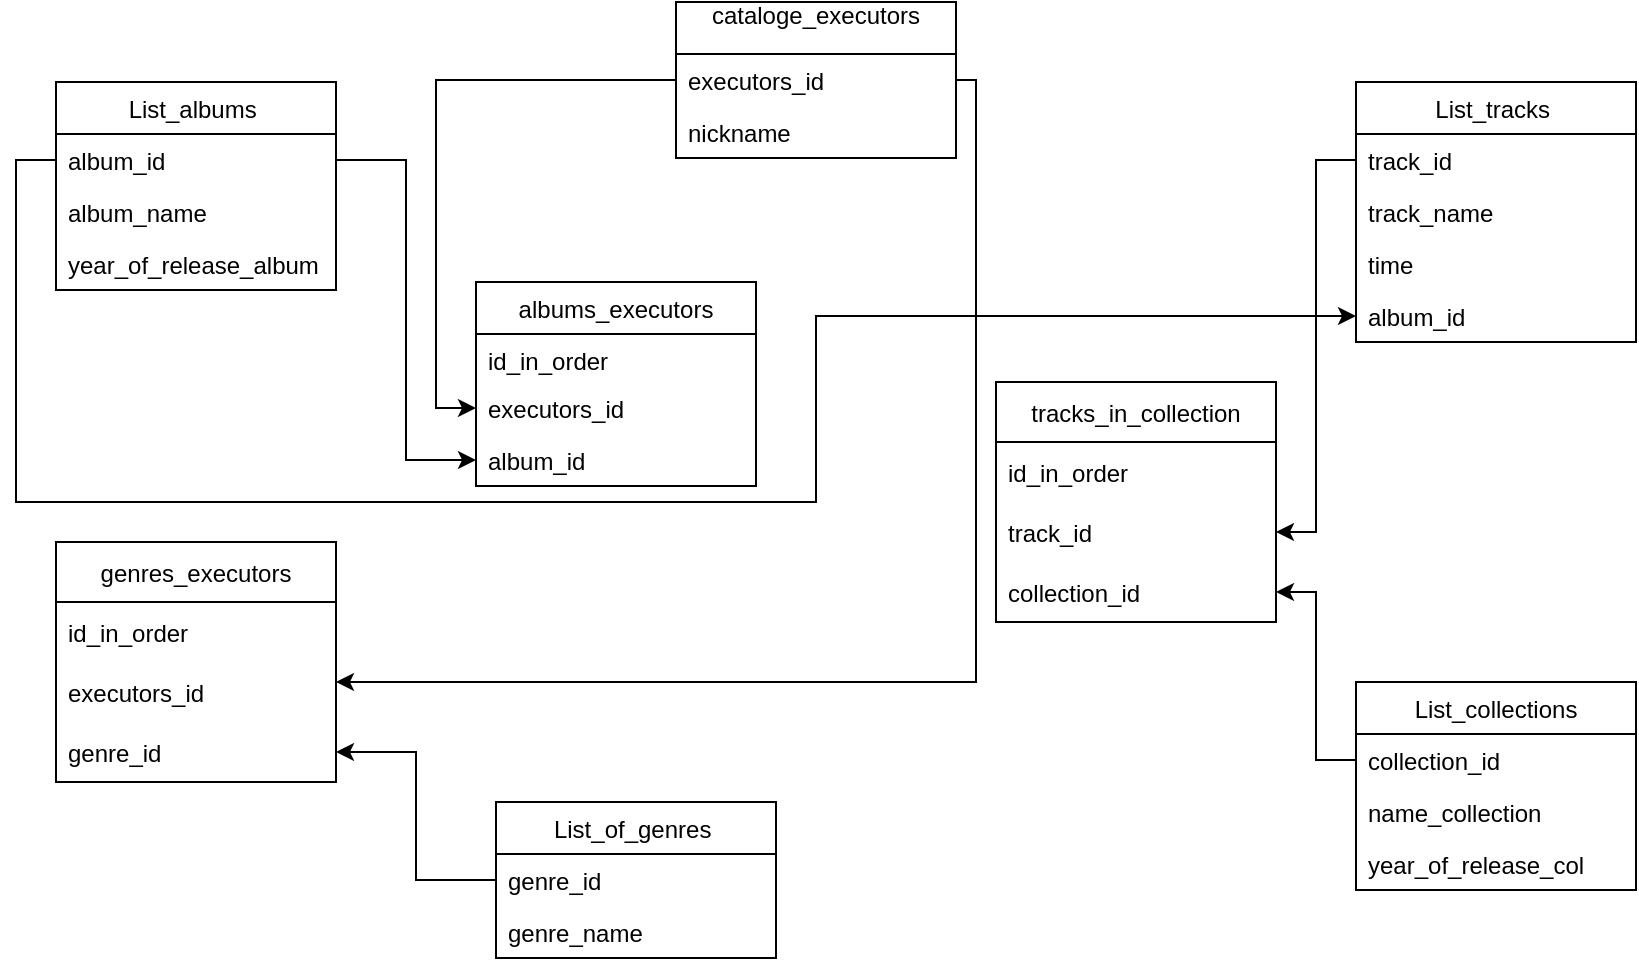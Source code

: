<mxfile version="16.6.1" type="device"><diagram id="fk1Asy7QEGZyH-xUzqb1" name="Page-1"><mxGraphModel dx="2249" dy="765" grid="1" gridSize="10" guides="1" tooltips="1" connect="1" arrows="1" fold="1" page="1" pageScale="1" pageWidth="827" pageHeight="1169" math="0" shadow="0"><root><mxCell id="0"/><mxCell id="1" parent="0"/><mxCell id="iCe0Ogb3RnD2hOYMJIKW-1" value="cataloge_executors&#10; " style="swimlane;fontStyle=0;childLayout=stackLayout;horizontal=1;startSize=26;fillColor=none;horizontalStack=0;resizeParent=1;resizeParentMax=0;resizeLast=0;collapsible=1;marginBottom=0;" parent="1" vertex="1"><mxGeometry x="320" y="80" width="140" height="78" as="geometry"/></mxCell><mxCell id="iCe0Ogb3RnD2hOYMJIKW-2" value="executors_id " style="text;strokeColor=none;fillColor=none;align=left;verticalAlign=top;spacingLeft=4;spacingRight=4;overflow=hidden;rotatable=0;points=[[0,0.5],[1,0.5]];portConstraint=eastwest;" parent="iCe0Ogb3RnD2hOYMJIKW-1" vertex="1"><mxGeometry y="26" width="140" height="26" as="geometry"/></mxCell><mxCell id="iCe0Ogb3RnD2hOYMJIKW-3" value="nickname" style="text;strokeColor=none;fillColor=none;align=left;verticalAlign=top;spacingLeft=4;spacingRight=4;overflow=hidden;rotatable=0;points=[[0,0.5],[1,0.5]];portConstraint=eastwest;" parent="iCe0Ogb3RnD2hOYMJIKW-1" vertex="1"><mxGeometry y="52" width="140" height="26" as="geometry"/></mxCell><mxCell id="iCe0Ogb3RnD2hOYMJIKW-5" value="List_albums " style="swimlane;fontStyle=0;childLayout=stackLayout;horizontal=1;startSize=26;fillColor=none;horizontalStack=0;resizeParent=1;resizeParentMax=0;resizeLast=0;collapsible=1;marginBottom=0;" parent="1" vertex="1"><mxGeometry x="10" y="120" width="140" height="104" as="geometry"/></mxCell><mxCell id="iCe0Ogb3RnD2hOYMJIKW-7" value="album_id " style="text;strokeColor=none;fillColor=none;align=left;verticalAlign=top;spacingLeft=4;spacingRight=4;overflow=hidden;rotatable=0;points=[[0,0.5],[1,0.5]];portConstraint=eastwest;" parent="iCe0Ogb3RnD2hOYMJIKW-5" vertex="1"><mxGeometry y="26" width="140" height="26" as="geometry"/></mxCell><mxCell id="0jgipS6_4FCAH5v4XM_h-5" value="album_name " style="text;strokeColor=none;fillColor=none;align=left;verticalAlign=top;spacingLeft=4;spacingRight=4;overflow=hidden;rotatable=0;points=[[0,0.5],[1,0.5]];portConstraint=eastwest;" parent="iCe0Ogb3RnD2hOYMJIKW-5" vertex="1"><mxGeometry y="52" width="140" height="26" as="geometry"/></mxCell><mxCell id="iCe0Ogb3RnD2hOYMJIKW-17" value="year_of_release_album" style="text;strokeColor=none;fillColor=none;align=left;verticalAlign=top;spacingLeft=4;spacingRight=4;overflow=hidden;rotatable=0;points=[[0,0.5],[1,0.5]];portConstraint=eastwest;" parent="iCe0Ogb3RnD2hOYMJIKW-5" vertex="1"><mxGeometry y="78" width="140" height="26" as="geometry"/></mxCell><mxCell id="iCe0Ogb3RnD2hOYMJIKW-9" value="List_tracks " style="swimlane;fontStyle=0;childLayout=stackLayout;horizontal=1;startSize=26;fillColor=none;horizontalStack=0;resizeParent=1;resizeParentMax=0;resizeLast=0;collapsible=1;marginBottom=0;" parent="1" vertex="1"><mxGeometry x="660" y="120" width="140" height="130" as="geometry"/></mxCell><mxCell id="toSRmdazbRXDn_TEeFoj-21" value="track_id " style="text;strokeColor=none;fillColor=none;align=left;verticalAlign=top;spacingLeft=4;spacingRight=4;overflow=hidden;rotatable=0;points=[[0,0.5],[1,0.5]];portConstraint=eastwest;" parent="iCe0Ogb3RnD2hOYMJIKW-9" vertex="1"><mxGeometry y="26" width="140" height="26" as="geometry"/></mxCell><mxCell id="iCe0Ogb3RnD2hOYMJIKW-11" value="track_name" style="text;strokeColor=none;fillColor=none;align=left;verticalAlign=top;spacingLeft=4;spacingRight=4;overflow=hidden;rotatable=0;points=[[0,0.5],[1,0.5]];portConstraint=eastwest;" parent="iCe0Ogb3RnD2hOYMJIKW-9" vertex="1"><mxGeometry y="52" width="140" height="26" as="geometry"/></mxCell><mxCell id="iCe0Ogb3RnD2hOYMJIKW-48" value="time" style="text;strokeColor=none;fillColor=none;align=left;verticalAlign=top;spacingLeft=4;spacingRight=4;overflow=hidden;rotatable=0;points=[[0,0.5],[1,0.5]];portConstraint=eastwest;" parent="iCe0Ogb3RnD2hOYMJIKW-9" vertex="1"><mxGeometry y="78" width="140" height="26" as="geometry"/></mxCell><mxCell id="ahwbQ0OdRavMEyplNnAL-6" value="album_id " style="text;strokeColor=none;fillColor=none;align=left;verticalAlign=top;spacingLeft=4;spacingRight=4;overflow=hidden;rotatable=0;points=[[0,0.5],[1,0.5]];portConstraint=eastwest;" vertex="1" parent="iCe0Ogb3RnD2hOYMJIKW-9"><mxGeometry y="104" width="140" height="26" as="geometry"/></mxCell><mxCell id="iCe0Ogb3RnD2hOYMJIKW-13" value="List_of_genres " style="swimlane;fontStyle=0;childLayout=stackLayout;horizontal=1;startSize=26;fillColor=none;horizontalStack=0;resizeParent=1;resizeParentMax=0;resizeLast=0;collapsible=1;marginBottom=0;" parent="1" vertex="1"><mxGeometry x="230" y="480" width="140" height="78" as="geometry"/></mxCell><mxCell id="iCe0Ogb3RnD2hOYMJIKW-14" value="genre_id " style="text;strokeColor=none;fillColor=none;align=left;verticalAlign=top;spacingLeft=4;spacingRight=4;overflow=hidden;rotatable=0;points=[[0,0.5],[1,0.5]];portConstraint=eastwest;" parent="iCe0Ogb3RnD2hOYMJIKW-13" vertex="1"><mxGeometry y="26" width="140" height="26" as="geometry"/></mxCell><mxCell id="iCe0Ogb3RnD2hOYMJIKW-15" value="genre_name " style="text;strokeColor=none;fillColor=none;align=left;verticalAlign=top;spacingLeft=4;spacingRight=4;overflow=hidden;rotatable=0;points=[[0,0.5],[1,0.5]];portConstraint=eastwest;" parent="iCe0Ogb3RnD2hOYMJIKW-13" vertex="1"><mxGeometry y="52" width="140" height="26" as="geometry"/></mxCell><mxCell id="iCe0Ogb3RnD2hOYMJIKW-27" value="albums_executors" style="swimlane;fontStyle=0;childLayout=stackLayout;horizontal=1;startSize=26;fillColor=none;horizontalStack=0;resizeParent=1;resizeParentMax=0;resizeLast=0;collapsible=1;marginBottom=0;" parent="1" vertex="1"><mxGeometry x="220" y="220" width="140" height="102" as="geometry"/></mxCell><mxCell id="iCe0Ogb3RnD2hOYMJIKW-29" value="id_in_order" style="text;strokeColor=none;fillColor=none;align=left;verticalAlign=top;spacingLeft=4;spacingRight=4;overflow=hidden;rotatable=0;points=[[0,0.5],[1,0.5]];portConstraint=eastwest;" parent="iCe0Ogb3RnD2hOYMJIKW-27" vertex="1"><mxGeometry y="26" width="140" height="24" as="geometry"/></mxCell><mxCell id="toSRmdazbRXDn_TEeFoj-25" value="executors_id " style="text;strokeColor=none;fillColor=none;align=left;verticalAlign=top;spacingLeft=4;spacingRight=4;overflow=hidden;rotatable=0;points=[[0,0.5],[1,0.5]];portConstraint=eastwest;" parent="iCe0Ogb3RnD2hOYMJIKW-27" vertex="1"><mxGeometry y="50" width="140" height="26" as="geometry"/></mxCell><mxCell id="iCe0Ogb3RnD2hOYMJIKW-33" value="album_id" style="text;strokeColor=none;fillColor=none;align=left;verticalAlign=top;spacingLeft=4;spacingRight=4;overflow=hidden;rotatable=0;points=[[0,0.5],[1,0.5]];portConstraint=eastwest;" parent="iCe0Ogb3RnD2hOYMJIKW-27" vertex="1"><mxGeometry y="76" width="140" height="26" as="geometry"/></mxCell><mxCell id="iCe0Ogb3RnD2hOYMJIKW-41" value="List_collections" style="swimlane;fontStyle=0;childLayout=stackLayout;horizontal=1;startSize=26;fillColor=none;horizontalStack=0;resizeParent=1;resizeParentMax=0;resizeLast=0;collapsible=1;marginBottom=0;" parent="1" vertex="1"><mxGeometry x="660" y="420" width="140" height="104" as="geometry"/></mxCell><mxCell id="iCe0Ogb3RnD2hOYMJIKW-42" value="collection_id" style="text;strokeColor=none;fillColor=none;align=left;verticalAlign=top;spacingLeft=4;spacingRight=4;overflow=hidden;rotatable=0;points=[[0,0.5],[1,0.5]];portConstraint=eastwest;" parent="iCe0Ogb3RnD2hOYMJIKW-41" vertex="1"><mxGeometry y="26" width="140" height="26" as="geometry"/></mxCell><mxCell id="0jgipS6_4FCAH5v4XM_h-4" value="name_collection" style="text;strokeColor=none;fillColor=none;align=left;verticalAlign=top;spacingLeft=4;spacingRight=4;overflow=hidden;rotatable=0;points=[[0,0.5],[1,0.5]];portConstraint=eastwest;" parent="iCe0Ogb3RnD2hOYMJIKW-41" vertex="1"><mxGeometry y="52" width="140" height="26" as="geometry"/></mxCell><mxCell id="iCe0Ogb3RnD2hOYMJIKW-43" value="year_of_release_col" style="text;strokeColor=none;fillColor=none;align=left;verticalAlign=top;spacingLeft=4;spacingRight=4;overflow=hidden;rotatable=0;points=[[0,0.5],[1,0.5]];portConstraint=eastwest;" parent="iCe0Ogb3RnD2hOYMJIKW-41" vertex="1"><mxGeometry y="78" width="140" height="26" as="geometry"/></mxCell><mxCell id="toSRmdazbRXDn_TEeFoj-2" value="tracks_in_collection" style="swimlane;fontStyle=0;childLayout=stackLayout;horizontal=1;startSize=30;horizontalStack=0;resizeParent=1;resizeParentMax=0;resizeLast=0;collapsible=1;marginBottom=0;" parent="1" vertex="1"><mxGeometry x="480" y="270" width="140" height="120" as="geometry"/></mxCell><mxCell id="toSRmdazbRXDn_TEeFoj-26" value="id_in_order" style="text;strokeColor=none;fillColor=none;align=left;verticalAlign=middle;spacingLeft=4;spacingRight=4;overflow=hidden;points=[[0,0.5],[1,0.5]];portConstraint=eastwest;rotatable=0;" parent="toSRmdazbRXDn_TEeFoj-2" vertex="1"><mxGeometry y="30" width="140" height="30" as="geometry"/></mxCell><mxCell id="toSRmdazbRXDn_TEeFoj-4" value="track_id " style="text;strokeColor=none;fillColor=none;align=left;verticalAlign=middle;spacingLeft=4;spacingRight=4;overflow=hidden;points=[[0,0.5],[1,0.5]];portConstraint=eastwest;rotatable=0;" parent="toSRmdazbRXDn_TEeFoj-2" vertex="1"><mxGeometry y="60" width="140" height="30" as="geometry"/></mxCell><mxCell id="toSRmdazbRXDn_TEeFoj-3" value="collection_id " style="text;strokeColor=none;fillColor=none;align=left;verticalAlign=middle;spacingLeft=4;spacingRight=4;overflow=hidden;points=[[0,0.5],[1,0.5]];portConstraint=eastwest;rotatable=0;" parent="toSRmdazbRXDn_TEeFoj-2" vertex="1"><mxGeometry y="90" width="140" height="30" as="geometry"/></mxCell><mxCell id="toSRmdazbRXDn_TEeFoj-11" value="genres_executors" style="swimlane;fontStyle=0;childLayout=stackLayout;horizontal=1;startSize=30;horizontalStack=0;resizeParent=1;resizeParentMax=0;resizeLast=0;collapsible=1;marginBottom=0;" parent="1" vertex="1"><mxGeometry x="10" y="350" width="140" height="120" as="geometry"/></mxCell><mxCell id="toSRmdazbRXDn_TEeFoj-27" value="id_in_order" style="text;strokeColor=none;fillColor=none;align=left;verticalAlign=middle;spacingLeft=4;spacingRight=4;overflow=hidden;points=[[0,0.5],[1,0.5]];portConstraint=eastwest;rotatable=0;" parent="toSRmdazbRXDn_TEeFoj-11" vertex="1"><mxGeometry y="30" width="140" height="30" as="geometry"/></mxCell><mxCell id="toSRmdazbRXDn_TEeFoj-12" value="executors_id " style="text;strokeColor=none;fillColor=none;align=left;verticalAlign=middle;spacingLeft=4;spacingRight=4;overflow=hidden;points=[[0,0.5],[1,0.5]];portConstraint=eastwest;rotatable=0;" parent="toSRmdazbRXDn_TEeFoj-11" vertex="1"><mxGeometry y="60" width="140" height="30" as="geometry"/></mxCell><mxCell id="toSRmdazbRXDn_TEeFoj-13" value="genre_id " style="text;strokeColor=none;fillColor=none;align=left;verticalAlign=middle;spacingLeft=4;spacingRight=4;overflow=hidden;points=[[0,0.5],[1,0.5]];portConstraint=eastwest;rotatable=0;" parent="toSRmdazbRXDn_TEeFoj-11" vertex="1"><mxGeometry y="90" width="140" height="30" as="geometry"/></mxCell><mxCell id="ahwbQ0OdRavMEyplNnAL-1" style="edgeStyle=orthogonalEdgeStyle;rounded=0;orthogonalLoop=1;jettySize=auto;html=1;exitX=0;exitY=0.5;exitDx=0;exitDy=0;entryX=0;entryY=0.5;entryDx=0;entryDy=0;" edge="1" parent="1" source="iCe0Ogb3RnD2hOYMJIKW-2" target="toSRmdazbRXDn_TEeFoj-25"><mxGeometry relative="1" as="geometry"/></mxCell><mxCell id="ahwbQ0OdRavMEyplNnAL-2" style="edgeStyle=orthogonalEdgeStyle;rounded=0;orthogonalLoop=1;jettySize=auto;html=1;exitX=1;exitY=0.5;exitDx=0;exitDy=0;entryX=0;entryY=0.5;entryDx=0;entryDy=0;" edge="1" parent="1" source="iCe0Ogb3RnD2hOYMJIKW-7" target="iCe0Ogb3RnD2hOYMJIKW-33"><mxGeometry relative="1" as="geometry"/></mxCell><mxCell id="ahwbQ0OdRavMEyplNnAL-3" style="edgeStyle=orthogonalEdgeStyle;rounded=0;orthogonalLoop=1;jettySize=auto;html=1;exitX=1;exitY=0.5;exitDx=0;exitDy=0;" edge="1" parent="1" source="iCe0Ogb3RnD2hOYMJIKW-2"><mxGeometry relative="1" as="geometry"><mxPoint x="150" y="420" as="targetPoint"/><Array as="points"><mxPoint x="470" y="119"/><mxPoint x="470" y="420"/><mxPoint x="150" y="420"/></Array></mxGeometry></mxCell><mxCell id="ahwbQ0OdRavMEyplNnAL-4" style="edgeStyle=orthogonalEdgeStyle;rounded=0;orthogonalLoop=1;jettySize=auto;html=1;exitX=0;exitY=0.5;exitDx=0;exitDy=0;entryX=1;entryY=0.5;entryDx=0;entryDy=0;" edge="1" parent="1" source="iCe0Ogb3RnD2hOYMJIKW-14" target="toSRmdazbRXDn_TEeFoj-13"><mxGeometry relative="1" as="geometry"/></mxCell><mxCell id="ahwbQ0OdRavMEyplNnAL-7" style="edgeStyle=orthogonalEdgeStyle;rounded=0;orthogonalLoop=1;jettySize=auto;html=1;exitX=0;exitY=0.5;exitDx=0;exitDy=0;entryX=0;entryY=0.5;entryDx=0;entryDy=0;" edge="1" parent="1" source="iCe0Ogb3RnD2hOYMJIKW-7" target="ahwbQ0OdRavMEyplNnAL-6"><mxGeometry relative="1" as="geometry"><Array as="points"><mxPoint x="-10" y="159"/><mxPoint x="-10" y="330"/><mxPoint x="390" y="330"/><mxPoint x="390" y="237"/></Array></mxGeometry></mxCell><mxCell id="ahwbQ0OdRavMEyplNnAL-8" style="edgeStyle=orthogonalEdgeStyle;rounded=0;orthogonalLoop=1;jettySize=auto;html=1;exitX=0;exitY=0.5;exitDx=0;exitDy=0;entryX=1;entryY=0.5;entryDx=0;entryDy=0;" edge="1" parent="1" source="toSRmdazbRXDn_TEeFoj-21" target="toSRmdazbRXDn_TEeFoj-4"><mxGeometry relative="1" as="geometry"/></mxCell><mxCell id="ahwbQ0OdRavMEyplNnAL-9" style="edgeStyle=orthogonalEdgeStyle;rounded=0;orthogonalLoop=1;jettySize=auto;html=1;exitX=0;exitY=0.5;exitDx=0;exitDy=0;entryX=1;entryY=0.5;entryDx=0;entryDy=0;" edge="1" parent="1" source="iCe0Ogb3RnD2hOYMJIKW-42" target="toSRmdazbRXDn_TEeFoj-3"><mxGeometry relative="1" as="geometry"/></mxCell></root></mxGraphModel></diagram></mxfile>